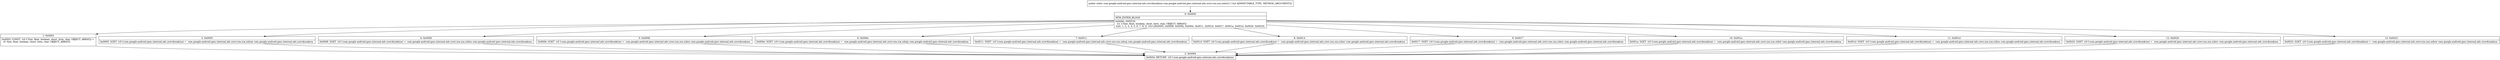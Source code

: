 digraph "CFG forcom.google.android.gms.internal.ads.zzwr.zza.zza.zzbz(I)Lcom\/google\/android\/gms\/internal\/ads\/zzwr$zza$zza;" {
Node_0 [shape=record,label="{0\:\ 0x0000|MTH_ENTER_BLOCK\l|0x0000: SWITCH  \l  (r1 I:?[int, float, boolean, short, byte, char, OBJECT, ARRAY])\l k:[0, 1, 2, 3, 4, 5, 6, 7, 8, 9, 10] t:[0x0005, 0x0008, 0x000b, 0x000e, 0x0011, 0x0014, 0x0017, 0x001a, 0x001d, 0x0020, 0x0023] \l}"];
Node_1 [shape=record,label="{1\:\ 0x0003|0x0003: CONST  (r0 I:?[int, float, boolean, short, byte, char, OBJECT, ARRAY]) = \l  (0 ?[int, float, boolean, short, byte, char, OBJECT, ARRAY])\l \l}"];
Node_2 [shape=record,label="{2\:\ 0x0004|0x0004: RETURN  (r0 I:com.google.android.gms.internal.ads.zzwr$zza$zza) \l}"];
Node_3 [shape=record,label="{3\:\ 0x0005|0x0005: SGET  (r0 I:com.google.android.gms.internal.ads.zzwr$zza$zza) =  com.google.android.gms.internal.ads.zzwr.zza.zza.zzbzm com.google.android.gms.internal.ads.zzwr$zza$zza \l}"];
Node_4 [shape=record,label="{4\:\ 0x0008|0x0008: SGET  (r0 I:com.google.android.gms.internal.ads.zzwr$zza$zza) =  com.google.android.gms.internal.ads.zzwr.zza.zza.zzbzn com.google.android.gms.internal.ads.zzwr$zza$zza \l}"];
Node_5 [shape=record,label="{5\:\ 0x000b|0x000b: SGET  (r0 I:com.google.android.gms.internal.ads.zzwr$zza$zza) =  com.google.android.gms.internal.ads.zzwr.zza.zza.zzbzo com.google.android.gms.internal.ads.zzwr$zza$zza \l}"];
Node_6 [shape=record,label="{6\:\ 0x000e|0x000e: SGET  (r0 I:com.google.android.gms.internal.ads.zzwr$zza$zza) =  com.google.android.gms.internal.ads.zzwr.zza.zza.zzbzp com.google.android.gms.internal.ads.zzwr$zza$zza \l}"];
Node_7 [shape=record,label="{7\:\ 0x0011|0x0011: SGET  (r0 I:com.google.android.gms.internal.ads.zzwr$zza$zza) =  com.google.android.gms.internal.ads.zzwr.zza.zza.zzbzq com.google.android.gms.internal.ads.zzwr$zza$zza \l}"];
Node_8 [shape=record,label="{8\:\ 0x0014|0x0014: SGET  (r0 I:com.google.android.gms.internal.ads.zzwr$zza$zza) =  com.google.android.gms.internal.ads.zzwr.zza.zza.zzbzr com.google.android.gms.internal.ads.zzwr$zza$zza \l}"];
Node_9 [shape=record,label="{9\:\ 0x0017|0x0017: SGET  (r0 I:com.google.android.gms.internal.ads.zzwr$zza$zza) =  com.google.android.gms.internal.ads.zzwr.zza.zza.zzbzs com.google.android.gms.internal.ads.zzwr$zza$zza \l}"];
Node_10 [shape=record,label="{10\:\ 0x001a|0x001a: SGET  (r0 I:com.google.android.gms.internal.ads.zzwr$zza$zza) =  com.google.android.gms.internal.ads.zzwr.zza.zza.zzbzt com.google.android.gms.internal.ads.zzwr$zza$zza \l}"];
Node_11 [shape=record,label="{11\:\ 0x001d|0x001d: SGET  (r0 I:com.google.android.gms.internal.ads.zzwr$zza$zza) =  com.google.android.gms.internal.ads.zzwr.zza.zza.zzbzu com.google.android.gms.internal.ads.zzwr$zza$zza \l}"];
Node_12 [shape=record,label="{12\:\ 0x0020|0x0020: SGET  (r0 I:com.google.android.gms.internal.ads.zzwr$zza$zza) =  com.google.android.gms.internal.ads.zzwr.zza.zza.zzbzv com.google.android.gms.internal.ads.zzwr$zza$zza \l}"];
Node_13 [shape=record,label="{13\:\ 0x0023|0x0023: SGET  (r0 I:com.google.android.gms.internal.ads.zzwr$zza$zza) =  com.google.android.gms.internal.ads.zzwr.zza.zza.zzbzw com.google.android.gms.internal.ads.zzwr$zza$zza \l}"];
MethodNode[shape=record,label="{public static com.google.android.gms.internal.ads.zzwr$zza$zza com.google.android.gms.internal.ads.zzwr.zza.zza.zzbz((r1 I:int A[IMMUTABLE_TYPE, METHOD_ARGUMENT])) }"];
MethodNode -> Node_0;
Node_0 -> Node_1;
Node_0 -> Node_3;
Node_0 -> Node_4;
Node_0 -> Node_5;
Node_0 -> Node_6;
Node_0 -> Node_7;
Node_0 -> Node_8;
Node_0 -> Node_9;
Node_0 -> Node_10;
Node_0 -> Node_11;
Node_0 -> Node_12;
Node_0 -> Node_13;
Node_1 -> Node_2;
Node_3 -> Node_2;
Node_4 -> Node_2;
Node_5 -> Node_2;
Node_6 -> Node_2;
Node_7 -> Node_2;
Node_8 -> Node_2;
Node_9 -> Node_2;
Node_10 -> Node_2;
Node_11 -> Node_2;
Node_12 -> Node_2;
Node_13 -> Node_2;
}


